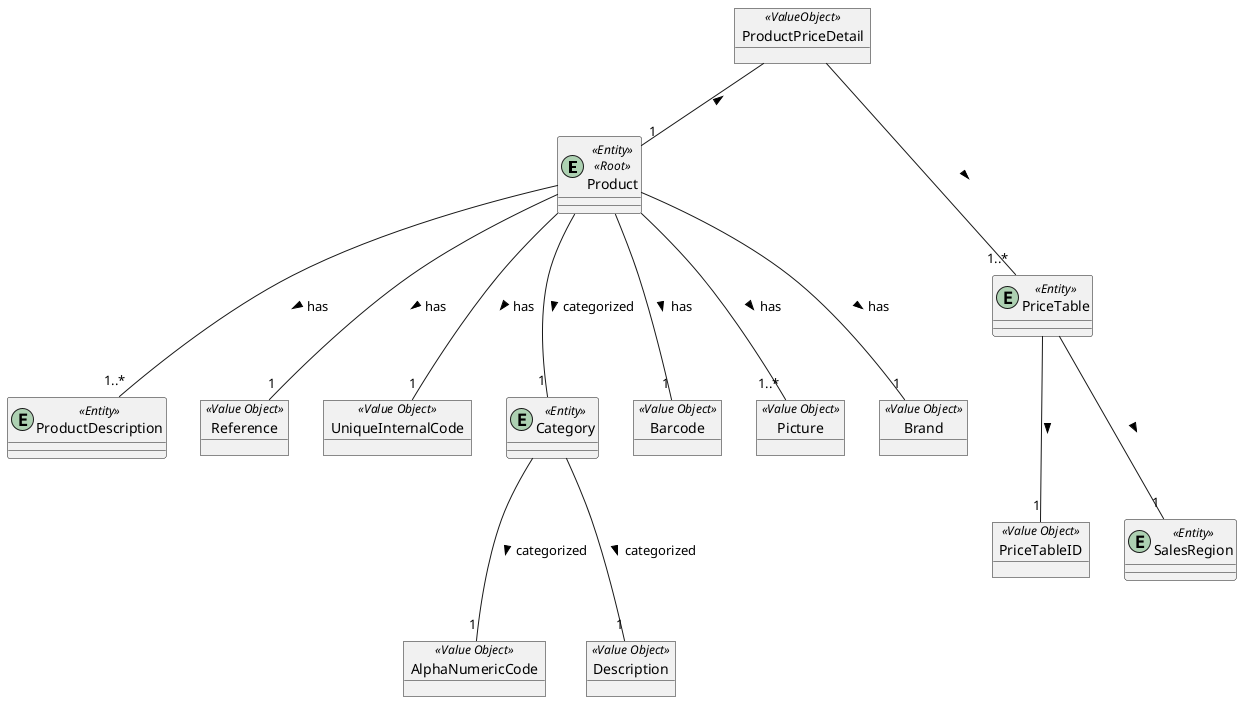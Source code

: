 @startuml
entity Product <<Entity>> <<Root>>
entity ProductDescription <<Entity>>
object Reference <<Value Object>>
object PriceTableID <<Value Object>>
entity PriceTable <<Entity>>
entity SalesRegion <<Entity>>
object ProductPriceDetail <<ValueObject>>

object UniqueInternalCode <<Value Object>>
entity Category <<Entity>>
object Barcode <<Value Object>>
object Picture <<Value Object>>
object Brand <<Value Object>>
 object AlphaNumericCode <<Value Object>>
    object Description <<Value Object>>



Product --- "1" Category: categorized >
Product --- "1..*" Picture: has >
Product --- "1" Barcode: has >
Product --- "1" Brand: has >
ProductPriceDetail -- "1" Product: <
ProductPriceDetail --- "1..*" PriceTable: >
PriceTable --- "1" PriceTableID: >
PriceTable --- "1" SalesRegion: >

Product --- "1" Reference: has >
Product --- "1..*" ProductDescription: has >
Product --- "1" UniqueInternalCode: has >


Category --- "1" AlphaNumericCode  : categorized >
Category --- "1" Description  : categorized >
@enduml